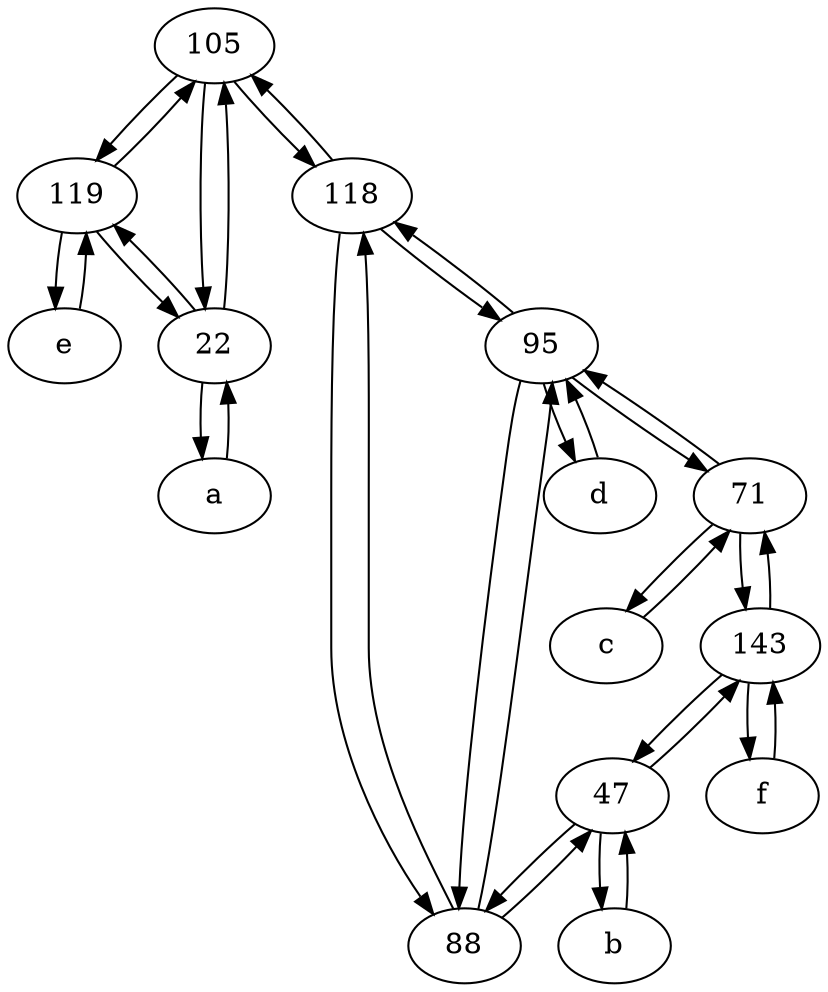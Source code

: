 digraph  {
	105;
	d [pos="20,30!"];
	c [pos="20,10!"];
	47;
	a [pos="40,10!"];
	71;
	119;
	e [pos="30,50!"];
	88;
	22;
	143;
	118;
	f [pos="15,45!"];
	95;
	b [pos="50,20!"];
	105 -> 118;
	71 -> c;
	143 -> f;
	95 -> 118;
	71 -> 143;
	143 -> 47;
	c -> 71;
	47 -> b;
	22 -> 119;
	95 -> 88;
	119 -> 22;
	119 -> 105;
	88 -> 47;
	88 -> 118;
	95 -> 71;
	105 -> 22;
	b -> 47;
	d -> 95;
	118 -> 95;
	105 -> 119;
	22 -> a;
	71 -> 95;
	a -> 22;
	118 -> 88;
	95 -> d;
	47 -> 143;
	143 -> 71;
	88 -> 95;
	e -> 119;
	22 -> 105;
	47 -> 88;
	f -> 143;
	118 -> 105;
	119 -> e;

	}